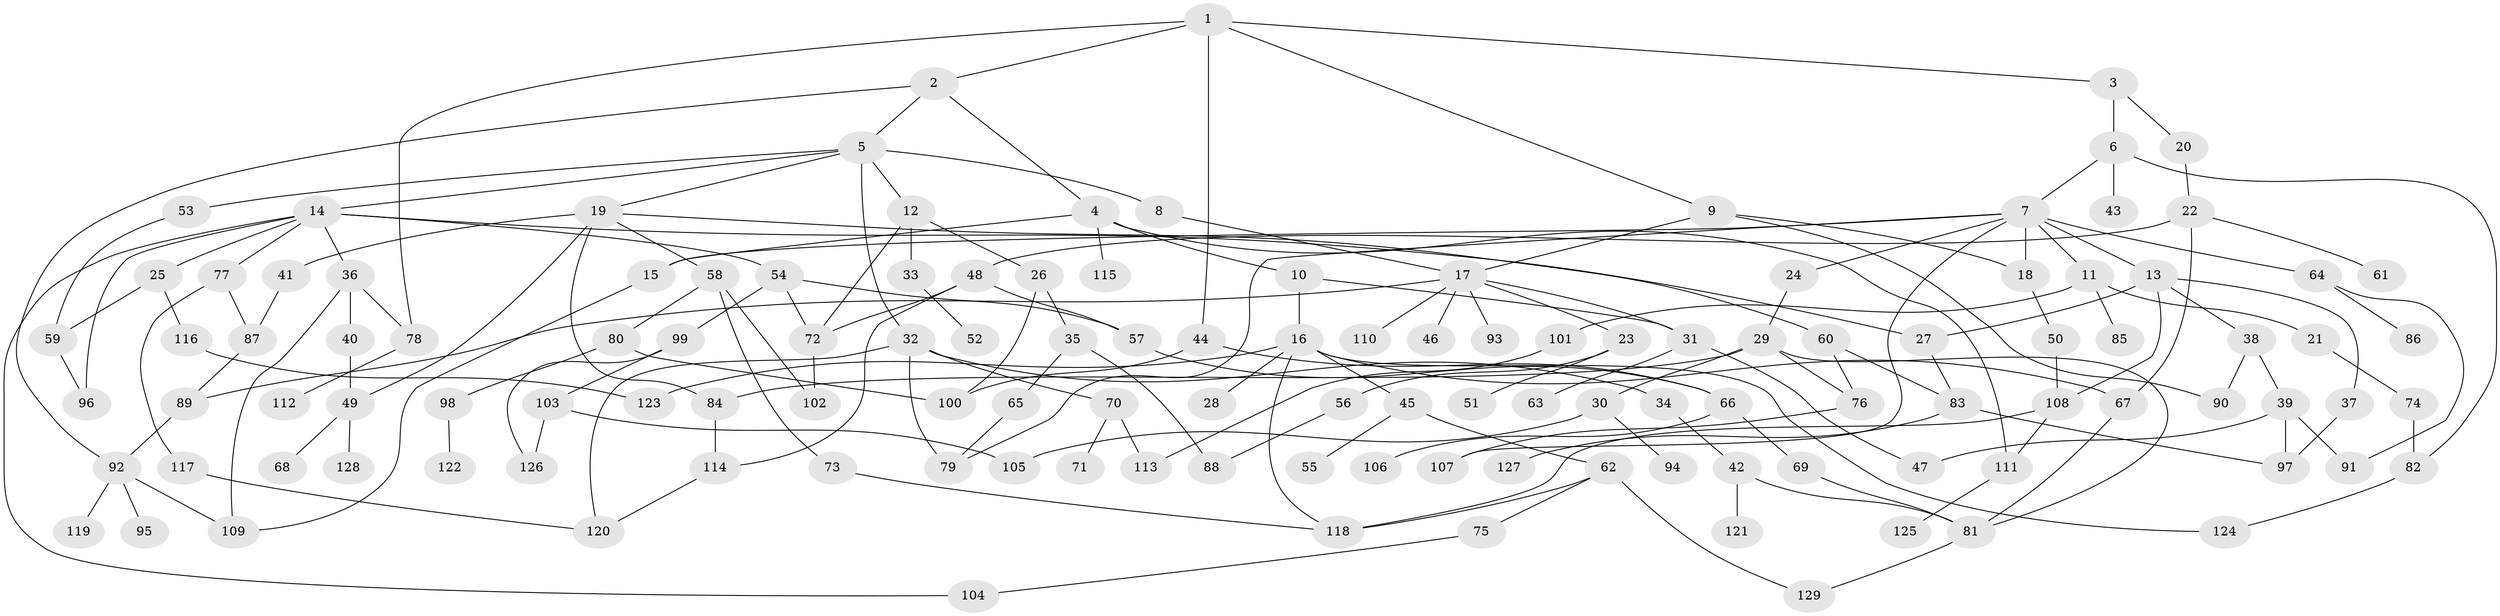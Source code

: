 // Generated by graph-tools (version 1.1) at 2025/49/03/09/25 03:49:22]
// undirected, 129 vertices, 181 edges
graph export_dot {
graph [start="1"]
  node [color=gray90,style=filled];
  1;
  2;
  3;
  4;
  5;
  6;
  7;
  8;
  9;
  10;
  11;
  12;
  13;
  14;
  15;
  16;
  17;
  18;
  19;
  20;
  21;
  22;
  23;
  24;
  25;
  26;
  27;
  28;
  29;
  30;
  31;
  32;
  33;
  34;
  35;
  36;
  37;
  38;
  39;
  40;
  41;
  42;
  43;
  44;
  45;
  46;
  47;
  48;
  49;
  50;
  51;
  52;
  53;
  54;
  55;
  56;
  57;
  58;
  59;
  60;
  61;
  62;
  63;
  64;
  65;
  66;
  67;
  68;
  69;
  70;
  71;
  72;
  73;
  74;
  75;
  76;
  77;
  78;
  79;
  80;
  81;
  82;
  83;
  84;
  85;
  86;
  87;
  88;
  89;
  90;
  91;
  92;
  93;
  94;
  95;
  96;
  97;
  98;
  99;
  100;
  101;
  102;
  103;
  104;
  105;
  106;
  107;
  108;
  109;
  110;
  111;
  112;
  113;
  114;
  115;
  116;
  117;
  118;
  119;
  120;
  121;
  122;
  123;
  124;
  125;
  126;
  127;
  128;
  129;
  1 -- 2;
  1 -- 3;
  1 -- 9;
  1 -- 44;
  1 -- 78;
  2 -- 4;
  2 -- 5;
  2 -- 92;
  3 -- 6;
  3 -- 20;
  4 -- 10;
  4 -- 15;
  4 -- 115;
  4 -- 111;
  5 -- 8;
  5 -- 12;
  5 -- 14;
  5 -- 19;
  5 -- 32;
  5 -- 53;
  6 -- 7;
  6 -- 43;
  6 -- 82;
  7 -- 11;
  7 -- 13;
  7 -- 18;
  7 -- 24;
  7 -- 64;
  7 -- 107;
  7 -- 15;
  7 -- 79;
  8 -- 17;
  9 -- 17;
  9 -- 18;
  9 -- 90;
  10 -- 16;
  10 -- 31;
  11 -- 21;
  11 -- 85;
  11 -- 101;
  12 -- 26;
  12 -- 33;
  12 -- 72;
  13 -- 37;
  13 -- 38;
  13 -- 108;
  13 -- 27;
  14 -- 25;
  14 -- 27;
  14 -- 36;
  14 -- 54;
  14 -- 77;
  14 -- 104;
  14 -- 96;
  15 -- 109;
  16 -- 28;
  16 -- 45;
  16 -- 124;
  16 -- 67;
  16 -- 118;
  16 -- 123;
  17 -- 23;
  17 -- 46;
  17 -- 93;
  17 -- 110;
  17 -- 89;
  17 -- 31;
  18 -- 50;
  19 -- 41;
  19 -- 58;
  19 -- 60;
  19 -- 49;
  19 -- 84;
  20 -- 22;
  21 -- 74;
  22 -- 48;
  22 -- 61;
  22 -- 67;
  23 -- 51;
  23 -- 56;
  24 -- 29;
  25 -- 59;
  25 -- 116;
  26 -- 35;
  26 -- 100;
  27 -- 83;
  29 -- 30;
  29 -- 76;
  29 -- 84;
  29 -- 81;
  30 -- 94;
  30 -- 105;
  31 -- 47;
  31 -- 63;
  32 -- 34;
  32 -- 70;
  32 -- 79;
  32 -- 120;
  33 -- 52;
  34 -- 42;
  35 -- 65;
  35 -- 88;
  36 -- 40;
  36 -- 109;
  36 -- 78;
  37 -- 97;
  38 -- 39;
  38 -- 90;
  39 -- 97;
  39 -- 47;
  39 -- 91;
  40 -- 49;
  41 -- 87;
  42 -- 81;
  42 -- 121;
  44 -- 66;
  44 -- 100;
  45 -- 55;
  45 -- 62;
  48 -- 57;
  48 -- 114;
  48 -- 72;
  49 -- 68;
  49 -- 128;
  50 -- 108;
  53 -- 59;
  54 -- 99;
  54 -- 72;
  54 -- 57;
  56 -- 88;
  57 -- 66;
  58 -- 73;
  58 -- 80;
  58 -- 102;
  59 -- 96;
  60 -- 83;
  60 -- 76;
  62 -- 75;
  62 -- 129;
  62 -- 118;
  64 -- 86;
  64 -- 91;
  65 -- 79;
  66 -- 69;
  66 -- 106;
  67 -- 81;
  69 -- 81;
  70 -- 71;
  70 -- 113;
  72 -- 102;
  73 -- 118;
  74 -- 82;
  75 -- 104;
  76 -- 107;
  77 -- 87;
  77 -- 117;
  78 -- 112;
  80 -- 98;
  80 -- 100;
  81 -- 129;
  82 -- 124;
  83 -- 127;
  83 -- 97;
  84 -- 114;
  87 -- 89;
  89 -- 92;
  92 -- 95;
  92 -- 119;
  92 -- 109;
  98 -- 122;
  99 -- 103;
  99 -- 126;
  101 -- 113;
  103 -- 105;
  103 -- 126;
  108 -- 111;
  108 -- 118;
  111 -- 125;
  114 -- 120;
  116 -- 123;
  117 -- 120;
}
